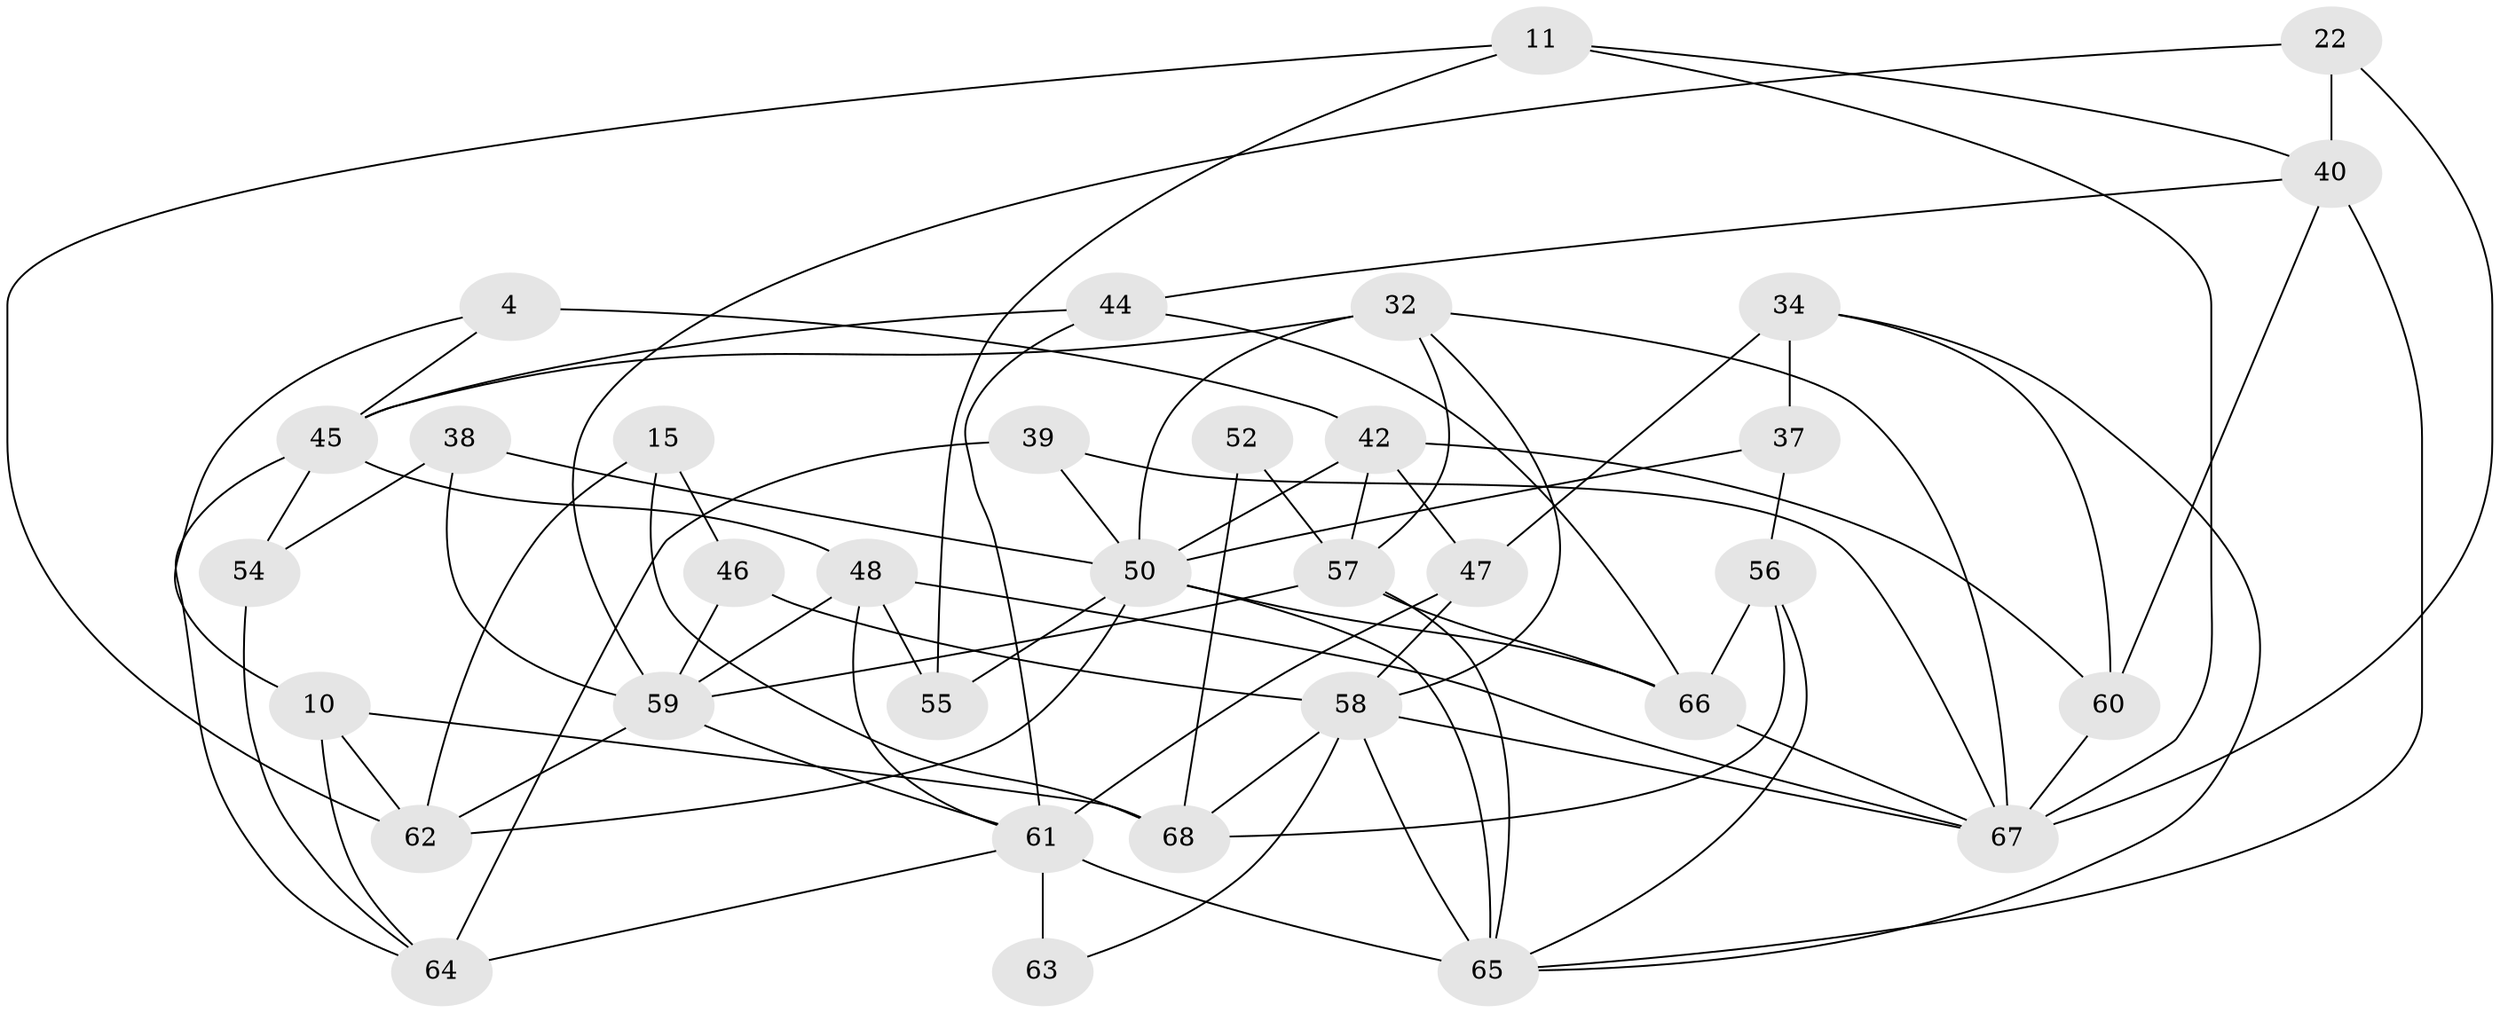 // original degree distribution, {4: 1.0}
// Generated by graph-tools (version 1.1) at 2025/56/03/09/25 04:56:18]
// undirected, 34 vertices, 78 edges
graph export_dot {
graph [start="1"]
  node [color=gray90,style=filled];
  4;
  10;
  11;
  15;
  22;
  32 [super="+9"];
  34 [super="+25"];
  37;
  38;
  39;
  40 [super="+17"];
  42 [super="+1"];
  44;
  45 [super="+26"];
  46;
  47 [super="+43"];
  48 [super="+3"];
  50 [super="+6+20+18"];
  52;
  54;
  55;
  56;
  57 [super="+27+31"];
  58 [super="+28+30"];
  59 [super="+35"];
  60 [super="+41"];
  61 [super="+49+23"];
  62 [super="+13"];
  63;
  64 [super="+24"];
  65 [super="+19+33"];
  66 [super="+36"];
  67 [super="+2+12+53"];
  68 [super="+5"];
  4 -- 10;
  4 -- 42 [weight=2];
  4 -- 45;
  10 -- 68;
  10 -- 62;
  10 -- 64;
  11 -- 62;
  11 -- 55;
  11 -- 40;
  11 -- 67;
  15 -- 62 [weight=2];
  15 -- 46;
  15 -- 68;
  22 -- 67;
  22 -- 59;
  22 -- 40 [weight=2];
  32 -- 45 [weight=2];
  32 -- 58;
  32 -- 50 [weight=2];
  32 -- 67 [weight=2];
  32 -- 57;
  34 -- 37 [weight=2];
  34 -- 47 [weight=2];
  34 -- 60;
  34 -- 65;
  37 -- 56;
  37 -- 50;
  38 -- 54;
  38 -- 50 [weight=2];
  38 -- 59;
  39 -- 50;
  39 -- 64 [weight=2];
  39 -- 67;
  40 -- 60;
  40 -- 44;
  40 -- 65;
  42 -- 47;
  42 -- 60;
  42 -- 50;
  42 -- 57;
  44 -- 66;
  44 -- 61;
  44 -- 45;
  45 -- 54 [weight=2];
  45 -- 64;
  45 -- 48;
  46 -- 58 [weight=2];
  46 -- 59;
  47 -- 61;
  47 -- 58 [weight=2];
  48 -- 55 [weight=2];
  48 -- 67;
  48 -- 61;
  48 -- 59;
  50 -- 62;
  50 -- 66 [weight=2];
  50 -- 65;
  50 -- 55;
  52 -- 68 [weight=2];
  52 -- 57 [weight=2];
  54 -- 64;
  56 -- 68;
  56 -- 66;
  56 -- 65;
  57 -- 66;
  57 -- 65;
  57 -- 59 [weight=2];
  58 -- 63;
  58 -- 65;
  58 -- 67 [weight=2];
  58 -- 68;
  59 -- 61;
  59 -- 62;
  60 -- 67 [weight=3];
  61 -- 63 [weight=3];
  61 -- 65 [weight=2];
  61 -- 64;
  66 -- 67;
}

